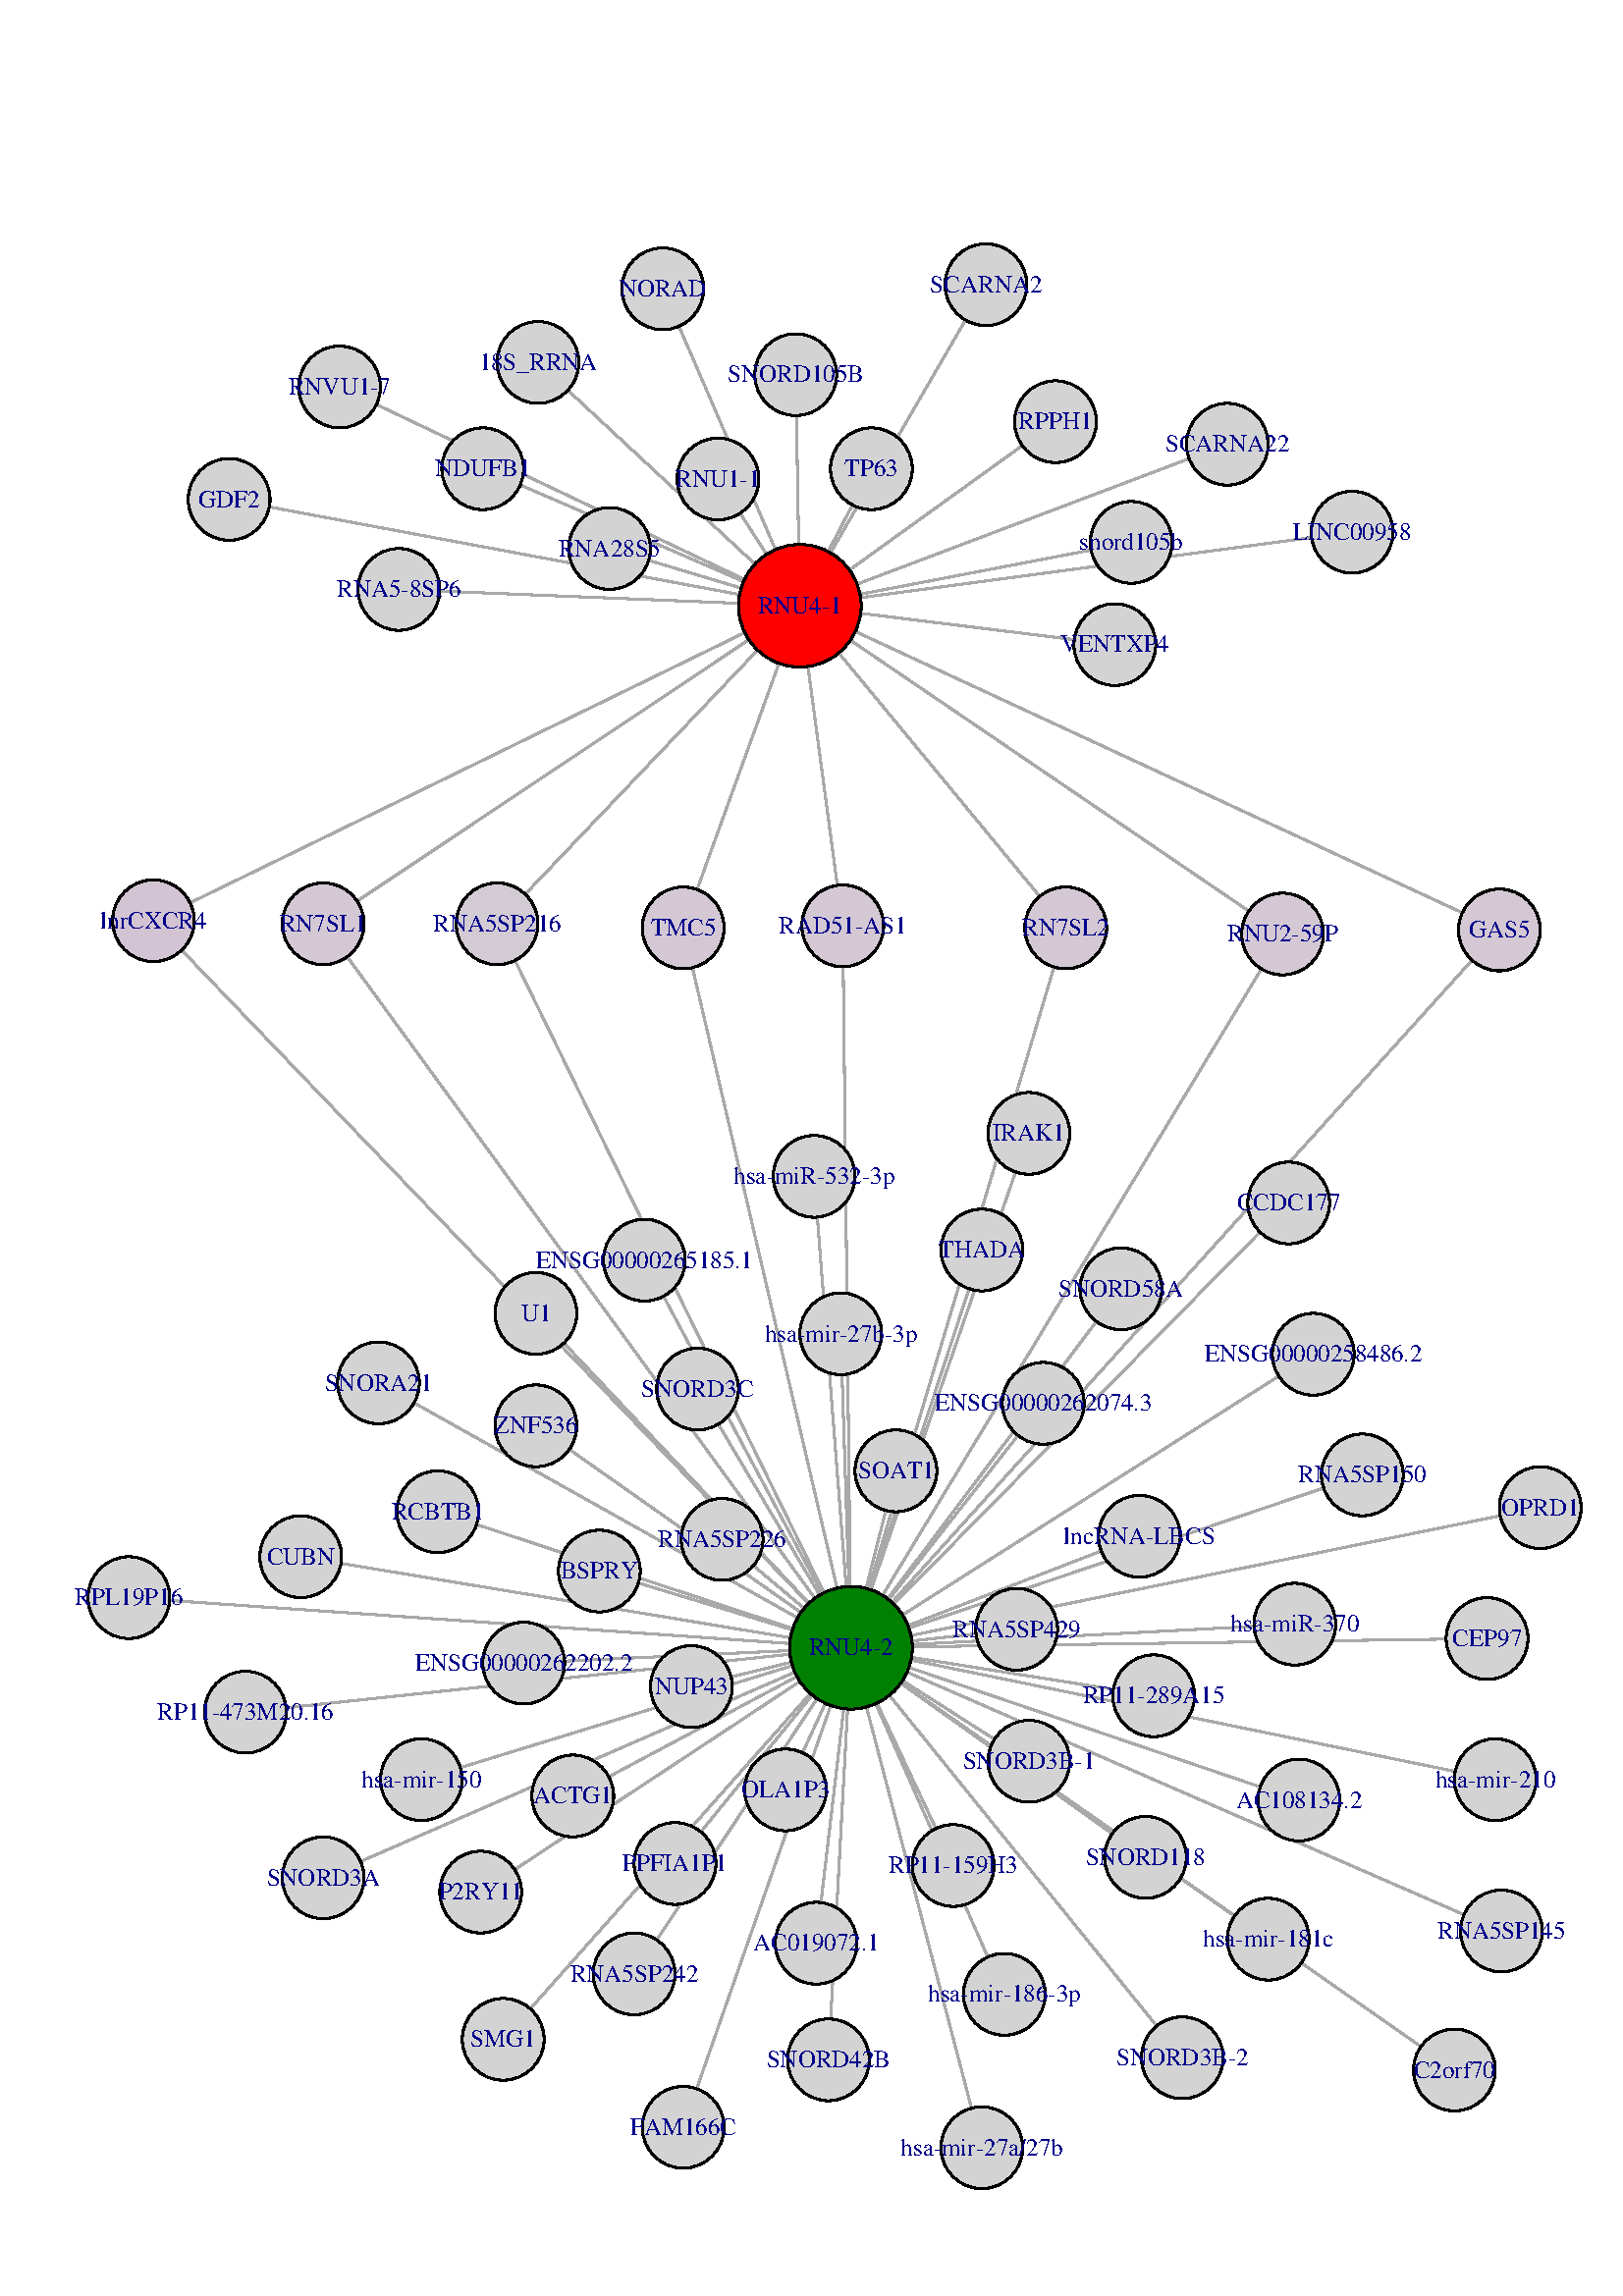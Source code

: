 %!PS-Adobe-3.0 EPSF-3.0
%%BoundingBox: -387 26 1000 766
%%Pages: 1
%%DocumentData: Clean7Bit
%%Orientation: Portrait
%%DocumentNeededResources: font NimbusRoman
%%EndComments

%%BeginProlog
% This is a standard prolog for Postscript generated by Tk's canvas
% widget.
/CurrentEncoding [
/space/space/space/space/space/space/space/space
/space/space/space/space/space/space/space/space
/space/space/space/space/space/space/space/space
/space/space/space/space/space/space/space/space
/space/exclam/quotedbl/numbersign/dollar/percent/ampersand/quotesingle
/parenleft/parenright/asterisk/plus/comma/hyphen/period/slash
/zero/one/two/three/four/five/six/seven
/eight/nine/colon/semicolon/less/equal/greater/question
/at/A/B/C/D/E/F/G
/H/I/J/K/L/M/N/O
/P/Q/R/S/T/U/V/W
/X/Y/Z/bracketleft/backslash/bracketright/asciicircum/underscore
/grave/a/b/c/d/e/f/g
/h/i/j/k/l/m/n/o
/p/q/r/s/t/u/v/w
/x/y/z/braceleft/bar/braceright/asciitilde/space
/space/space/space/space/space/space/space/space
/space/space/space/space/space/space/space/space
/space/space/space/space/space/space/space/space
/space/space/space/space/space/space/space/space
/space/exclamdown/cent/sterling/currency/yen/brokenbar/section
/dieresis/copyright/ordfeminine/guillemotleft/logicalnot/hyphen/registered/macron
/degree/plusminus/twosuperior/threesuperior/acute/mu/paragraph/periodcentered
/cedilla/onesuperior/ordmasculine/guillemotright/onequarter/onehalf/threequarters/questiondown
/Agrave/Aacute/Acircumflex/Atilde/Adieresis/Aring/AE/Ccedilla
/Egrave/Eacute/Ecircumflex/Edieresis/Igrave/Iacute/Icircumflex/Idieresis
/Eth/Ntilde/Ograve/Oacute/Ocircumflex/Otilde/Odieresis/multiply
/Oslash/Ugrave/Uacute/Ucircumflex/Udieresis/Yacute/Thorn/germandbls
/agrave/aacute/acircumflex/atilde/adieresis/aring/ae/ccedilla
/egrave/eacute/ecircumflex/edieresis/igrave/iacute/icircumflex/idieresis
/eth/ntilde/ograve/oacute/ocircumflex/otilde/odieresis/divide
/oslash/ugrave/uacute/ucircumflex/udieresis/yacute/thorn/ydieresis
] def
50 dict begin
/baseline 0 def
/stipimage 0 def
/height 0 def
/justify 0 def
/lineLength 0 def
/spacing 0 def
/stipple 0 def
/strings 0 def
/xoffset 0 def
/yoffset 0 def
/tmpstip null def
/baselineSampler ( TXygqPZ) def
baselineSampler 0 196 put
/cstringshow {{ dup type /stringtype eq { show } { glyphshow } ifelse } forall } bind def
/cstringwidth {0 exch 0 exch { dup type /stringtype eq { stringwidth } { currentfont /Encoding get exch 1 exch put (\001) stringwidth } ifelse exch 3 1 roll add 3 1 roll add exch } forall } bind def
/ISOEncode {dup length dict begin {1 index /FID ne {def} {pop pop} ifelse} forall /Encoding CurrentEncoding def currentdict end /Temporary exch definefont } bind def
/StrokeClip {{strokepath} stopped { (This Postscript printer gets limitcheck overflows when) = (stippling dashed lines;  lines will be printed solid instead.) = [] 0 setdash strokepath} if clip } bind def
/EvenPixels {dup 0 matrix currentmatrix dtransform dup mul exch dup mul add sqrt dup round dup 1 lt {pop 1} if exch div mul } bind def
/StippleFill {/tmpstip 1 index def 1 EvenPixels dup scale pathbbox 4 2 roll 5 index div dup 0 lt {1 sub} if cvi 5 index mul 4 1 roll 6 index div dup 0 lt {1 sub} if cvi 6 index mul 3 2 roll 6 index exch { 2 index 5 index 3 index { gsave 1 index exch translate 5 index 5 index true matrix tmpstip imagemask grestore } for pop } for pop pop pop pop pop } bind def
/AdjustColor {CL 2 lt { currentgray CL 0 eq { .5 lt {0} {1} ifelse } if setgray } if } bind def
/DrawText {/stipple exch def /justify exch def /yoffset exch def /xoffset exch def /spacing exch def /strings exch def /lineLength 0 def strings { cstringwidth pop dup lineLength gt {/lineLength exch def} {pop} ifelse newpath } forall 0 0 moveto baselineSampler false charpath pathbbox dup /baseline exch def exch pop exch sub /height exch def pop newpath translate rotate lineLength xoffset mul strings length 1 sub spacing mul height add yoffset mul translate justify lineLength mul baseline neg translate strings { dup cstringwidth pop justify neg mul 0 moveto stipple { gsave /char (X) def { dup type /stringtype eq { { char 0 3 -1 roll put currentpoint gsave char true charpath clip StippleText grestore char stringwidth translate moveto } forall } { currentfont /Encoding get exch 1 exch put currentpoint gsave (\001) true charpath clip StippleText grestore (\001) stringwidth translate moveto } ifelse } forall grestore } {cstringshow} ifelse 0 spacing neg translate } forall } bind def
/TkPhotoColor {gsave 32 dict begin /tinteger exch def /transparent 1 string def transparent 0 tinteger put /olddict exch def olddict /DataSource get dup type /filetype ne { olddict /DataSource 3 -1 roll 0 () /SubFileDecode filter put } { pop } ifelse /newdict olddict maxlength dict def olddict newdict copy pop /w newdict /Width get def /crpp newdict /Decode get length 2 idiv def /str w string def /pix w crpp mul string def /substrlen 2 w log 2 log div floor exp cvi def /substrs [ { substrlen string 0 1 substrlen 1 sub { 1 index exch tinteger put } for /substrlen substrlen 2 idiv def substrlen 0 eq {exit} if } loop ] def /h newdict /Height get def 1 w div 1 h div matrix scale olddict /ImageMatrix get exch matrix concatmatrix matrix invertmatrix concat newdict /Height 1 put newdict /DataSource pix put /mat [w 0 0 h 0 0] def newdict /ImageMatrix mat put 0 1 h 1 sub { mat 5 3 -1 roll neg put olddict /DataSource get str readstring pop pop /tail str def /x 0 def olddict /DataSource get pix readstring pop pop { tail transparent search dup /done exch not def {exch pop exch pop} if /w1 exch length def w1 0 ne { newdict /DataSource pix x crpp mul w1 crpp mul getinterval put newdict /Width w1 put mat 4 x neg put /x x w1 add def newdict image /tail tail w1 tail length w1 sub getinterval def } if done {exit} if tail substrs { anchorsearch {pop} if } forall /tail exch def tail length 0 eq {exit} if /x w tail length sub def } loop } for end grestore } bind def
/TkPhotoMono {gsave 32 dict begin /dummyInteger exch def /olddict exch def olddict /DataSource get dup type /filetype ne { olddict /DataSource 3 -1 roll 0 () /SubFileDecode filter put } { pop } ifelse /newdict olddict maxlength dict def olddict newdict copy pop /w newdict /Width get def /pix w 7 add 8 idiv string def /h newdict /Height get def 1 w div 1 h div matrix scale olddict /ImageMatrix get exch matrix concatmatrix matrix invertmatrix concat newdict /Height 1 put newdict /DataSource pix put /mat [w 0 0 h 0 0] def newdict /ImageMatrix mat put 0 1 h 1 sub { mat 5 3 -1 roll neg put 0.000 0.000 0.000 setrgbcolor olddict /DataSource get pix readstring pop pop newdict /DataSource pix put newdict imagemask 1.000 1.000 1.000 setrgbcolor olddict /DataSource get pix readstring pop pop newdict /DataSource pix put newdict imagemask } for end grestore } bind def
%%EndProlog
%%BeginSetup
/CL 2 def
%%IncludeResource: font NimbusRoman
%%EndSetup

%%Page: 1 1
save
306.0 396.0 translate
0.75 0.75 scale
-925 -492 translate
0 984 moveto 1850 984 lineto 1850 0 lineto 0 0 lineto closepath clip newpath
gsave
883.047 773.847 moveto
691.636 646.102 lineto
0 setlinecap
1 setlinejoin
1 setlinewidth
[] 0 setdash
0.663 0.663 0.663 setrgbcolor AdjustColor
stroke
grestore
gsave
932.346 808.029 moveto
1016.769 868.814 lineto
0 setlinecap
1 setlinejoin
1 setlinewidth
[] 0 setdash
0.663 0.663 0.663 setrgbcolor AdjustColor
stroke
grestore
gsave
879.274 799.149 moveto
834.151 812.734 lineto
0 setlinecap
1 setlinejoin
1 setlinewidth
[] 0 setdash
0.663 0.663 0.663 setrgbcolor AdjustColor
stroke
grestore
gsave
936.062 801.107 moveto
1098.292 862.429 lineto
0 setlinecap
1 setlinejoin
1 setlinewidth
[] 0 setdash
0.663 0.663 0.663 setrgbcolor AdjustColor
stroke
grestore
gsave
932.807 773.629 moveto
1127.462 641.247 lineto
0 setlinecap
1 setlinejoin
1 setlinewidth
[] 0 setdash
0.663 0.663 0.663 setrgbcolor AdjustColor
stroke
grestore
gsave
887.317 768.769 moveto
773.788 649.487 lineto
0 setlinecap
1 setlinejoin
1 setlinewidth
[] 0 setdash
0.663 0.663 0.663 setrgbcolor AdjustColor
stroke
grestore
gsave
880.908 803.384 moveto
701.062 888.911 lineto
0 setlinecap
1 setlinejoin
1 setlinewidth
[] 0 setdash
0.663 0.663 0.663 setrgbcolor AdjustColor
stroke
grestore
gsave
927.097 767.363 moveto
1025.269 648.424 lineto
0 setlinecap
1 setlinejoin
1 setlinewidth
[] 0 setdash
0.663 0.663 0.663 setrgbcolor AdjustColor
stroke
grestore
gsave
891.736 815.709 moveto
878.843 835.694 lineto
0 setlinecap
1 setlinejoin
1 setlinewidth
[] 0 setdash
0.663 0.663 0.663 setrgbcolor AdjustColor
stroke
grestore
gsave
880.463 802.403 moveto
771.358 849.564 lineto
0 setlinecap
1 setlinejoin
1 setlinewidth
[] 0 setdash
0.663 0.663 0.663 setrgbcolor AdjustColor
stroke
grestore
gsave
923.044 816.455 moveto
988.971 930.197 lineto
0 setlinecap
1 setlinejoin
1 setlinewidth
[] 0 setdash
0.663 0.663 0.663 setrgbcolor AdjustColor
stroke
grestore
gsave
937.465 796.138 moveto
1050.356 817.741 lineto
0 setlinecap
1 setlinejoin
1 setlinewidth
[] 0 setdash
0.663 0.663 0.663 setrgbcolor AdjustColor
stroke
grestore
gsave
878.508 795.997 moveto
648.661 838.836 lineto
0 setlinecap
1 setlinejoin
1 setlinewidth
[] 0 setdash
0.663 0.663 0.663 setrgbcolor AdjustColor
stroke
grestore
gsave
897.791 762.291 moveto
857.806 651.806 lineto
0 setlinecap
1 setlinejoin
1 setlinewidth
[] 0 setdash
0.663 0.663 0.663 setrgbcolor AdjustColor
stroke
grestore
gsave
937.774 786.827 moveto
1042.151 773.949 lineto
0 setlinecap
1 setlinejoin
1 setlinewidth
[] 0 setdash
0.663 0.663 0.663 setrgbcolor AdjustColor
stroke
grestore
gsave
921.891 817.09 moveto
933.74 839.773 lineto
0 setlinecap
1 setlinejoin
1 setlinewidth
[] 0 setdash
0.663 0.663 0.663 setrgbcolor AdjustColor
stroke
grestore
gsave
886.028 810.927 moveto
794.648 895.882 lineto
0 setlinecap
1 setlinejoin
1 setlinewidth
[] 0 setdash
0.663 0.663 0.663 setrgbcolor AdjustColor
stroke
grestore
gsave
935.219 777.885 moveto
1231.854 640.41 lineto
0 setlinecap
1 setlinejoin
1 setlinewidth
[] 0 setdash
0.663 0.663 0.663 setrgbcolor AdjustColor
stroke
grestore
gsave
937.737 794.465 moveto
1158.175 823.857 lineto
0 setlinecap
1 setlinejoin
1 setlinewidth
[] 0 setdash
0.663 0.663 0.663 setrgbcolor AdjustColor
stroke
grestore
gsave
896.097 818.037 moveto
848.936 927.142 lineto
0 setlinecap
1 setlinejoin
1 setlinewidth
[] 0 setdash
0.663 0.663 0.663 setrgbcolor AdjustColor
stroke
grestore
gsave
911.99 760.766 moveto
926.34 653.822 lineto
0 setlinecap
1 setlinejoin
1 setlinewidth
[] 0 setdash
0.663 0.663 0.663 setrgbcolor AdjustColor
stroke
grestore
gsave
878.025 791.723 moveto
731.983 797.684 lineto
0 setlinecap
1 setlinejoin
1 setlinewidth
[] 0 setdash
0.663 0.663 0.663 setrgbcolor AdjustColor
stroke
grestore
gsave
907.469 820.495 moveto
906.354 883.503 lineto
0 setlinecap
1 setlinejoin
1 setlinewidth
[] 0 setdash
0.663 0.663 0.663 setrgbcolor AdjustColor
stroke
grestore
gsave
881.032 777.357 moveto
609.979 645.262 lineto
0 setlinecap
1 setlinejoin
1 setlinewidth
[] 0 setdash
0.663 0.663 0.663 setrgbcolor AdjustColor
stroke
grestore
gsave
915.33 305.244 moveto
686.78 618.837 lineto
0 setlinecap
1 setlinejoin
1 setlinewidth
[] 0 setdash
0.663 0.663 0.663 setrgbcolor AdjustColor
stroke
grestore
gsave
948.521 306.673 moveto
1133.652 612.885 lineto
0 setlinecap
1 setlinejoin
1 setlinewidth
[] 0 setdash
0.663 0.663 0.663 setrgbcolor AdjustColor
stroke
grestore
gsave
916.395 256.014 moveto
838.07 138.157 lineto
0 setlinecap
1 setlinejoin
1 setlinewidth
[] 0 setdash
0.663 0.663 0.663 setrgbcolor AdjustColor
stroke
grestore
gsave
958.326 297.081 moveto
1142.116 413.779 lineto
0 setlinecap
1 setlinejoin
1 setlinewidth
[] 0 setdash
0.663 0.663 0.663 setrgbcolor AdjustColor
stroke
grestore
gsave
960.505 269.021 moveto
1232.664 150.486 lineto
0 setlinecap
1 setlinejoin
1 setlinewidth
[] 0 setdash
0.663 0.663 0.663 setrgbcolor AdjustColor
stroke
grestore
gsave
941.575 309.748 moveto
1032.283 613.835 lineto
0 setlinecap
1 setlinejoin
1 setlinewidth
[] 0 setdash
0.663 0.663 0.663 setrgbcolor AdjustColor
stroke
grestore
gsave
906.832 295.67 moveto
719.446 400.72 lineto
0 setlinecap
1 setlinejoin
1 setlinewidth
[] 0 setdash
0.663 0.663 0.663 setrgbcolor AdjustColor
stroke
grestore
gsave
919.828 307.954 moveto
768.781 617.031 lineto
0 setlinecap
1 setlinejoin
1 setlinewidth
[] 0 setdash
0.663 0.663 0.663 setrgbcolor AdjustColor
stroke
grestore
gsave
905.501 269.009 moveto
693.333 176.494 lineto
0 setlinecap
1 setlinejoin
1 setlinewidth
[] 0 setdash
0.663 0.663 0.663 setrgbcolor AdjustColor
stroke
grestore
gsave
903.033 279.595 moveto
792.978 274.436 lineto
0 setlinecap
1 setlinejoin
1 setlinewidth
[] 0 setdash
0.663 0.663 0.663 setrgbcolor AdjustColor
stroke
grestore
gsave
931.365 251.045 moveto
923.09 99.47 lineto
0 setlinecap
1 setlinejoin
1 setlinewidth
[] 0 setdash
0.663 0.663 0.663 setrgbcolor AdjustColor
stroke
grestore
gsave
951.854 257.665 moveto
1082.431 96.057 lineto
0 setlinecap
1 setlinejoin
1 setlinewidth
[] 0 setdash
0.663 0.663 0.663 setrgbcolor AdjustColor
stroke
grestore
gsave
961.42 290.606 moveto
1164.053 359.096 lineto
0 setlinecap
1 setlinejoin
1 setlinewidth
[] 0 setdash
0.663 0.663 0.663 setrgbcolor AdjustColor
stroke
grestore
gsave
917.7 306.805 moveto
868.2 390.296 lineto
0 setlinecap
1 setlinejoin
1 setlinewidth
[] 0 setdash
0.663 0.663 0.663 setrgbcolor AdjustColor
stroke
grestore
gsave
910.043 300.313 moveto
885.305 321.125 lineto
0 setlinecap
1 setlinejoin
1 setlinewidth
[] 0 setdash
0.663 0.663 0.663 setrgbcolor AdjustColor
stroke
grestore
gsave
951.033 304.975 moveto
1052.978 440.516 lineto
0 setlinecap
1 setlinejoin
1 setlinewidth
[] 0 setdash
0.663 0.663 0.663 setrgbcolor AdjustColor
stroke
grestore
gsave
951.548 304.579 moveto
1014.635 384.78 lineto
0 setlinecap
1 setlinejoin
1 setlinewidth
[] 0 setdash
0.663 0.663 0.663 setrgbcolor AdjustColor
stroke
grestore
gsave
958.292 264.866 moveto
1003.139 236.256 lineto
0 setlinecap
1 setlinejoin
1 setlinewidth
[] 0 setdash
0.663 0.663 0.663 setrgbcolor AdjustColor
stroke
grestore
gsave
918.89 307.474 moveto
841.407 452.85 lineto
0 setlinecap
1 setlinejoin
1 setlinewidth
[] 0 setdash
0.663 0.663 0.663 setrgbcolor AdjustColor
stroke
grestore
gsave
962.817 284.313 moveto
994.122 287.791 lineto
0 setlinecap
1 setlinejoin
1 setlinewidth
[] 0 setdash
0.663 0.663 0.663 setrgbcolor AdjustColor
stroke
grestore
gsave
904.504 290.381 moveto
749.997 341.246 lineto
0 setlinecap
1 setlinejoin
1 setlinewidth
[] 0 setdash
0.663 0.663 0.663 setrgbcolor AdjustColor
stroke
grestore
gsave
957.441 263.603 moveto
1060.706 190.098 lineto
0 setlinecap
1 setlinejoin
1 setlinewidth
[] 0 setdash
0.663 0.663 0.663 setrgbcolor AdjustColor
stroke
grestore
gsave
962.629 276.295 moveto
1061.247 260.636 lineto
0 setlinecap
1 setlinejoin
1 setlinewidth
[] 0 setdash
0.663 0.663 0.663 setrgbcolor AdjustColor
stroke
grestore
gsave
942.377 309.497 moveto
990.749 456.502 lineto
0 setlinecap
1 setlinejoin
1 setlinewidth
[] 0 setdash
0.663 0.663 0.663 setrgbcolor AdjustColor
stroke
grestore
gsave
908.476 298.279 moveto
795.35 377.981 lineto
0 setlinecap
1 setlinejoin
1 setlinewidth
[] 0 setdash
0.663 0.663 0.663 setrgbcolor AdjustColor
stroke
grestore
gsave
920.453 253.75 moveto
909.365 229.667 lineto
0 setlinecap
1 setlinejoin
1 setlinewidth
[] 0 setdash
0.663 0.663 0.663 setrgbcolor AdjustColor
stroke
grestore
gsave
903.852 273.9 moveto
874.432 266.733 lineto
0 setlinecap
1 setlinejoin
1 setlinewidth
[] 0 setdash
0.663 0.663 0.663 setrgbcolor AdjustColor
stroke
grestore
gsave
907.964 264.471 moveto
768.69 172.519 lineto
0 setlinecap
1 setlinejoin
1 setlinewidth
[] 0 setdash
0.663 0.663 0.663 setrgbcolor AdjustColor
stroke
grestore
gsave
962.997 281.434 moveto
1224.002 285.211 lineto
0 setlinecap
1 setlinejoin
1 setlinewidth
[] 0 setdash
0.663 0.663 0.663 setrgbcolor AdjustColor
stroke
grestore
gsave
912.431 302.838 moveto
792.713 429.941 lineto
0 setlinecap
1 setlinejoin
1 setlinewidth
[] 0 setdash
0.663 0.663 0.663 setrgbcolor AdjustColor
stroke
grestore
gsave
945.749 253.844 moveto
974.5 192.604 lineto
0 setlinecap
1 setlinejoin
1 setlinewidth
[] 0 setdash
0.663 0.663 0.663 setrgbcolor AdjustColor
stroke
grestore
gsave
942.808 309.352 moveto
1013.462 513.599 lineto
0 setlinecap
1 setlinejoin
1 setlinewidth
[] 0 setdash
0.663 0.663 0.663 setrgbcolor AdjustColor
stroke
grestore
gsave
906.527 266.887 moveto
814.649 217.908 lineto
0 setlinecap
1 setlinejoin
1 setlinewidth
[] 0 setdash
0.663 0.663 0.663 setrgbcolor AdjustColor
stroke
grestore
gsave
903.402 285.896 moveto
683.732 322.236 lineto
0 setlinecap
1 setlinejoin
1 setlinewidth
[] 0 setdash
0.663 0.663 0.663 setrgbcolor AdjustColor
stroke
grestore
gsave
962.399 286.976 moveto
1250.401 345.516 lineto
0 setlinecap
1 setlinejoin
1 setlinewidth
[] 0 setdash
0.663 0.663 0.663 setrgbcolor AdjustColor
stroke
grestore
gsave
940.395 310.074 moveto
950.07 348.117 lineto
0 setlinecap
1 setlinejoin
1 setlinewidth
[] 0 setdash
0.663 0.663 0.663 setrgbcolor AdjustColor
stroke
grestore
gsave
904.304 289.749 moveto
829.131 312.667 lineto
0 setlinecap
1 setlinejoin
1 setlinewidth
[] 0 setdash
0.663 0.663 0.663 setrgbcolor AdjustColor
stroke
grestore
gsave
926.194 310.218 moveto
855.538 613.522 lineto
0 setlinecap
1 setlinejoin
1 setlinewidth
[] 0 setdash
0.663 0.663 0.663 setrgbcolor AdjustColor
stroke
grestore
gsave
913.084 258.565 moveto
776.278 104.457 lineto
0 setlinecap
1 setlinejoin
1 setlinewidth
[] 0 setdash
0.663 0.663 0.663 setrgbcolor AdjustColor
stroke
grestore
gsave
957.577 263.796 moveto
1211.615 85.969 lineto
0 setlinecap
1 setlinejoin
1 setlinewidth
[] 0 setdash
0.663 0.663 0.663 setrgbcolor AdjustColor
stroke
grestore
gsave
903.168 277.825 moveto
656.888 251.616 lineto
0 setlinecap
1 setlinejoin
1 setlinewidth
[] 0 setdash
0.663 0.663 0.663 setrgbcolor AdjustColor
stroke
grestore
gsave
954.04 302.385 moveto
1132.973 484.244 lineto
0 setlinecap
1 setlinejoin
1 setlinewidth
[] 0 setdash
0.663 0.663 0.663 setrgbcolor AdjustColor
stroke
grestore
gsave
953.107 303.264 moveto
1236.595 617.157 lineto
0 setlinecap
1 setlinejoin
1 setlinewidth
[] 0 setdash
0.663 0.663 0.663 setrgbcolor AdjustColor
stroke
grestore
gsave
914.045 257.747 moveto
859.637 191.002 lineto
0 setlinecap
1 setlinejoin
1 setlinewidth
[] 0 setdash
0.663 0.663 0.663 setrgbcolor AdjustColor
stroke
grestore
gsave
932.66 310.998 moveto
929.227 614.001 lineto
0 setlinecap
1 setlinejoin
1 setlinewidth
[] 0 setdash
0.663 0.663 0.663 setrgbcolor AdjustColor
stroke
grestore
gsave
929.495 251.205 moveto
918.337 156.363 lineto
0 setlinecap
1 setlinejoin
1 setlinewidth
[] 0 setdash
0.663 0.663 0.663 setrgbcolor AdjustColor
stroke
grestore
gsave
961.402 271.338 moveto
1133.066 212.941 lineto
0 setlinecap
1 setlinejoin
1 setlinewidth
[] 0 setdash
0.663 0.663 0.663 setrgbcolor AdjustColor
stroke
grestore
gsave
923.098 252.681 moveto
857.602 65.379 lineto
0 setlinecap
1 setlinejoin
1 setlinewidth
[] 0 setdash
0.663 0.663 0.663 setrgbcolor AdjustColor
stroke
grestore
gsave
903.072 283.077 moveto
599.952 304.115 lineto
0 setlinecap
1 setlinejoin
1 setlinewidth
[] 0 setdash
0.663 0.663 0.663 setrgbcolor AdjustColor
stroke
grestore
gsave
960.982 291.816 moveto
1055.345 328.289 lineto
0 setlinecap
1 setlinejoin
1 setlinewidth
[] 0 setdash
0.663 0.663 0.663 setrgbcolor AdjustColor
stroke
grestore
gsave
912.233 302.65 moveto
605.845 622.067 lineto
0 setlinecap
1 setlinejoin
1 setlinewidth
[] 0 setdash
0.663 0.663 0.663 setrgbcolor AdjustColor
stroke
grestore
gsave
962.958 282.588 moveto
1130.028 291.442 lineto
0 setlinecap
1 setlinejoin
1 setlinewidth
[] 0 setdash
0.663 0.663 0.663 setrgbcolor AdjustColor
stroke
grestore
gsave
930.664 310.909 moveto
916.557 491.561 lineto
0 setlinecap
1 setlinejoin
1 setlinewidth
[] 0 setdash
0.663 0.663 0.663 setrgbcolor AdjustColor
stroke
grestore
gsave
904.322 272.192 moveto
742.119 222.372 lineto
0 setlinecap
1 setlinejoin
1 setlinewidth
[] 0 setdash
0.663 0.663 0.663 setrgbcolor AdjustColor
stroke
grestore
gsave
957.594 263.82 moveto
1120.604 149.953 lineto
0 setlinecap
1 setlinejoin
1 setlinewidth
[] 0 setdash
0.663 0.663 0.663 setrgbcolor AdjustColor
stroke
grestore
gsave
945.139 253.566 moveto
999.907 129.79 lineto
0 setlinecap
1 setlinejoin
1 setlinewidth
[] 0 setdash
0.663 0.663 0.663 setrgbcolor AdjustColor
stroke
grestore
gsave
962.39 274.982 moveto
1228.407 220.512 lineto
0 setlinecap
1 setlinejoin
1 setlinewidth
[] 0 setdash
0.663 0.663 0.663 setrgbcolor AdjustColor
stroke
grestore
gsave
940.597 251.978 moveto
991.935 55.848 lineto
0 setlinecap
1 setlinejoin
1 setlinewidth
[] 0 setdash
0.663 0.663 0.663 setrgbcolor AdjustColor
stroke
grestore
gsave
932.023 310.984 moveto
928.651 414.511 lineto
0 setlinecap
1 setlinejoin
1 setlinewidth
[] 0 setdash
0.663 0.663 0.663 setrgbcolor AdjustColor
stroke
grestore
gsave
matrix currentmatrix
908 790.5 translate 30 30 scale 1 0 moveto 0 0 1 0 360 arc
setmatrix
1.000 0.000 0.000 setrgbcolor AdjustColor
fill
matrix currentmatrix
908 790.5 translate 30 30 scale 1 0 moveto 0 0 1 0 360 arc
setmatrix
0 setlinejoin 2 setlinecap
1 setlinewidth
[] 0 setdash
0.000 0.000 0.000 setrgbcolor AdjustColor
stroke
grestore
gsave
/NimbusRoman findfont 12 scalefont ISOEncode setfont
0.000 0.000 0.545 setrgbcolor AdjustColor
0 908 790.5 [
[(RNU4-1)]
] 17 -0.5 0.5 0 false DrawText
grestore
gsave
matrix currentmatrix
933 281 translate 30 30 scale 1 0 moveto 0 0 1 0 360 arc
setmatrix
0.000 0.502 0.000 setrgbcolor AdjustColor
fill
matrix currentmatrix
933 281 translate 30 30 scale 1 0 moveto 0 0 1 0 360 arc
setmatrix
0 setlinejoin 2 setlinecap
1 setlinewidth
[] 0 setdash
0.000 0.000 0.000 setrgbcolor AdjustColor
stroke
grestore
gsave
/NimbusRoman findfont 12 scalefont ISOEncode setfont
0.000 0.000 0.545 setrgbcolor AdjustColor
0 933 281 [
[(RNU4-2)]
] 17 -0.5 0.5 0 false DrawText
grestore
gsave
matrix currentmatrix
675 635 translate 20 20 scale 1 0 moveto 0 0 1 0 360 arc
setmatrix
0.827 0.784 0.827 setrgbcolor AdjustColor
fill
matrix currentmatrix
675 635 translate 20 20 scale 1 0 moveto 0 0 1 0 360 arc
setmatrix
0 setlinejoin 2 setlinecap
1 setlinewidth
[] 0 setdash
0.000 0.000 0.000 setrgbcolor AdjustColor
stroke
grestore
gsave
/NimbusRoman findfont 12 scalefont ISOEncode setfont
0.000 0.000 0.545 setrgbcolor AdjustColor
0 675 635 [
[(RN7SL1)]
] 17 -0.5 0.5 0 false DrawText
grestore
gsave
matrix currentmatrix
1033 880.5 translate 20 20 scale 1 0 moveto 0 0 1 0 360 arc
setmatrix
0.827 0.827 0.827 setrgbcolor AdjustColor
fill
matrix currentmatrix
1033 880.5 translate 20 20 scale 1 0 moveto 0 0 1 0 360 arc
setmatrix
0 setlinejoin 2 setlinecap
1 setlinewidth
[] 0 setdash
0.000 0.000 0.000 setrgbcolor AdjustColor
stroke
grestore
gsave
/NimbusRoman findfont 12 scalefont ISOEncode setfont
0.000 0.000 0.545 setrgbcolor AdjustColor
0 1033 880.5 [
[(RPPH1)]
] 17 -0.5 0.5 0 false DrawText
grestore
gsave
matrix currentmatrix
815 818.5 translate 20 20 scale 1 0 moveto 0 0 1 0 360 arc
setmatrix
0.827 0.827 0.827 setrgbcolor AdjustColor
fill
matrix currentmatrix
815 818.5 translate 20 20 scale 1 0 moveto 0 0 1 0 360 arc
setmatrix
0 setlinejoin 2 setlinecap
1 setlinewidth
[] 0 setdash
0.000 0.000 0.000 setrgbcolor AdjustColor
stroke
grestore
gsave
/NimbusRoman findfont 12 scalefont ISOEncode setfont
0.000 0.000 0.545 setrgbcolor AdjustColor
0 815 818.5 [
[(RNA28S5)]
] 17 -0.5 0.5 0 false DrawText
grestore
gsave
matrix currentmatrix
1117 869.5 translate 20 20 scale 1 0 moveto 0 0 1 0 360 arc
setmatrix
0.827 0.827 0.827 setrgbcolor AdjustColor
fill
matrix currentmatrix
1117 869.5 translate 20 20 scale 1 0 moveto 0 0 1 0 360 arc
setmatrix
0 setlinejoin 2 setlinecap
1 setlinewidth
[] 0 setdash
0.000 0.000 0.000 setrgbcolor AdjustColor
stroke
grestore
gsave
/NimbusRoman findfont 12 scalefont ISOEncode setfont
0.000 0.000 0.545 setrgbcolor AdjustColor
0 1117 869.5 [
[(SCARNA22)]
] 17 -0.5 0.5 0 false DrawText
grestore
gsave
matrix currentmatrix
1144 630 translate 20 20 scale 1 0 moveto 0 0 1 0 360 arc
setmatrix
0.827 0.784 0.827 setrgbcolor AdjustColor
fill
matrix currentmatrix
1144 630 translate 20 20 scale 1 0 moveto 0 0 1 0 360 arc
setmatrix
0 setlinejoin 2 setlinecap
1 setlinewidth
[] 0 setdash
0.000 0.000 0.000 setrgbcolor AdjustColor
stroke
grestore
gsave
/NimbusRoman findfont 12 scalefont ISOEncode setfont
0.000 0.000 0.545 setrgbcolor AdjustColor
0 1144 630 [
[(RNU2-59P)]
] 17 -0.5 0.5 0 false DrawText
grestore
gsave
matrix currentmatrix
760 635 translate 20 20 scale 1 0 moveto 0 0 1 0 360 arc
setmatrix
0.827 0.796 0.827 setrgbcolor AdjustColor
fill
matrix currentmatrix
760 635 translate 20 20 scale 1 0 moveto 0 0 1 0 360 arc
setmatrix
0 setlinejoin 2 setlinecap
1 setlinewidth
[] 0 setdash
0.000 0.000 0.000 setrgbcolor AdjustColor
stroke
grestore
gsave
/NimbusRoman findfont 12 scalefont ISOEncode setfont
0.000 0.000 0.545 setrgbcolor AdjustColor
0 760 635 [
[(RNA5SP216)]
] 17 -0.5 0.5 0 false DrawText
grestore
gsave
matrix currentmatrix
683 897.5 translate 20 20 scale 1 0 moveto 0 0 1 0 360 arc
setmatrix
0.827 0.827 0.827 setrgbcolor AdjustColor
fill
matrix currentmatrix
683 897.5 translate 20 20 scale 1 0 moveto 0 0 1 0 360 arc
setmatrix
0 setlinejoin 2 setlinecap
1 setlinewidth
[] 0 setdash
0.000 0.000 0.000 setrgbcolor AdjustColor
stroke
grestore
gsave
/NimbusRoman findfont 12 scalefont ISOEncode setfont
0.000 0.000 0.545 setrgbcolor AdjustColor
0 683 897.5 [
[(RNVU1-7)]
] 17 -0.5 0.5 0 false DrawText
grestore
gsave
matrix currentmatrix
1038 633 translate 20 20 scale 1 0 moveto 0 0 1 0 360 arc
setmatrix
0.827 0.784 0.827 setrgbcolor AdjustColor
fill
matrix currentmatrix
1038 633 translate 20 20 scale 1 0 moveto 0 0 1 0 360 arc
setmatrix
0 setlinejoin 2 setlinecap
1 setlinewidth
[] 0 setdash
0.000 0.000 0.000 setrgbcolor AdjustColor
stroke
grestore
gsave
/NimbusRoman findfont 12 scalefont ISOEncode setfont
0.000 0.000 0.545 setrgbcolor AdjustColor
0 1038 633 [
[(RN7SL2)]
] 17 -0.5 0.5 0 false DrawText
grestore
gsave
matrix currentmatrix
868 852.5 translate 20 20 scale 1 0 moveto 0 0 1 0 360 arc
setmatrix
0.827 0.827 0.827 setrgbcolor AdjustColor
fill
matrix currentmatrix
868 852.5 translate 20 20 scale 1 0 moveto 0 0 1 0 360 arc
setmatrix
0 setlinejoin 2 setlinecap
1 setlinewidth
[] 0 setdash
0.000 0.000 0.000 setrgbcolor AdjustColor
stroke
grestore
gsave
/NimbusRoman findfont 12 scalefont ISOEncode setfont
0.000 0.000 0.545 setrgbcolor AdjustColor
0 868 852.5 [
[(RNU1-1)]
] 17 -0.5 0.5 0 false DrawText
grestore
gsave
matrix currentmatrix
753 857.5 translate 20 20 scale 1 0 moveto 0 0 1 0 360 arc
setmatrix
0.827 0.827 0.827 setrgbcolor AdjustColor
fill
matrix currentmatrix
753 857.5 translate 20 20 scale 1 0 moveto 0 0 1 0 360 arc
setmatrix
0 setlinejoin 2 setlinecap
1 setlinewidth
[] 0 setdash
0.000 0.000 0.000 setrgbcolor AdjustColor
stroke
grestore
gsave
/NimbusRoman findfont 12 scalefont ISOEncode setfont
0.000 0.000 0.545 setrgbcolor AdjustColor
0 753 857.5 [
[(NDUFB1)]
] 17 -0.5 0.5 0 false DrawText
grestore
gsave
matrix currentmatrix
999 947.5 translate 20 20 scale 1 0 moveto 0 0 1 0 360 arc
setmatrix
0.827 0.827 0.827 setrgbcolor AdjustColor
fill
matrix currentmatrix
999 947.5 translate 20 20 scale 1 0 moveto 0 0 1 0 360 arc
setmatrix
0 setlinejoin 2 setlinecap
1 setlinewidth
[] 0 setdash
0.000 0.000 0.000 setrgbcolor AdjustColor
stroke
grestore
gsave
/NimbusRoman findfont 12 scalefont ISOEncode setfont
0.000 0.000 0.545 setrgbcolor AdjustColor
0 999 947.5 [
[(SCARNA2)]
] 17 -0.5 0.5 0 false DrawText
grestore
gsave
matrix currentmatrix
1070 821.5 translate 20 20 scale 1 0 moveto 0 0 1 0 360 arc
setmatrix
0.827 0.827 0.827 setrgbcolor AdjustColor
fill
matrix currentmatrix
1070 821.5 translate 20 20 scale 1 0 moveto 0 0 1 0 360 arc
setmatrix
0 setlinejoin 2 setlinecap
1 setlinewidth
[] 0 setdash
0.000 0.000 0.000 setrgbcolor AdjustColor
stroke
grestore
gsave
/NimbusRoman findfont 12 scalefont ISOEncode setfont
0.000 0.000 0.545 setrgbcolor AdjustColor
0 1070 821.5 [
[(snord105b)]
] 17 -0.5 0.5 0 false DrawText
grestore
gsave
matrix currentmatrix
629 842.5 translate 20 20 scale 1 0 moveto 0 0 1 0 360 arc
setmatrix
0.827 0.827 0.827 setrgbcolor AdjustColor
fill
matrix currentmatrix
629 842.5 translate 20 20 scale 1 0 moveto 0 0 1 0 360 arc
setmatrix
0 setlinejoin 2 setlinecap
1 setlinewidth
[] 0 setdash
0.000 0.000 0.000 setrgbcolor AdjustColor
stroke
grestore
gsave
/NimbusRoman findfont 12 scalefont ISOEncode setfont
0.000 0.000 0.545 setrgbcolor AdjustColor
0 629 842.5 [
[(GDF2)]
] 17 -0.5 0.5 0 false DrawText
grestore
gsave
matrix currentmatrix
851 633 translate 20 20 scale 1 0 moveto 0 0 1 0 360 arc
setmatrix
0.827 0.784 0.827 setrgbcolor AdjustColor
fill
matrix currentmatrix
851 633 translate 20 20 scale 1 0 moveto 0 0 1 0 360 arc
setmatrix
0 setlinejoin 2 setlinecap
1 setlinewidth
[] 0 setdash
0.000 0.000 0.000 setrgbcolor AdjustColor
stroke
grestore
gsave
/NimbusRoman findfont 12 scalefont ISOEncode setfont
0.000 0.000 0.545 setrgbcolor AdjustColor
0 851 633 [
[(TMC5)]
] 17 -0.5 0.5 0 false DrawText
grestore
gsave
matrix currentmatrix
1062 771.5 translate 20 20 scale 1 0 moveto 0 0 1 0 360 arc
setmatrix
0.827 0.827 0.827 setrgbcolor AdjustColor
fill
matrix currentmatrix
1062 771.5 translate 20 20 scale 1 0 moveto 0 0 1 0 360 arc
setmatrix
0 setlinejoin 2 setlinecap
1 setlinewidth
[] 0 setdash
0.000 0.000 0.000 setrgbcolor AdjustColor
stroke
grestore
gsave
/NimbusRoman findfont 12 scalefont ISOEncode setfont
0.000 0.000 0.545 setrgbcolor AdjustColor
0 1062 771.5 [
[(VENTXP4)]
] 17 -0.5 0.5 0 false DrawText
grestore
gsave
matrix currentmatrix
943 857.5 translate 20 20 scale 1 0 moveto 0 0 1 0 360 arc
setmatrix
0.827 0.827 0.827 setrgbcolor AdjustColor
fill
matrix currentmatrix
943 857.5 translate 20 20 scale 1 0 moveto 0 0 1 0 360 arc
setmatrix
0 setlinejoin 2 setlinecap
1 setlinewidth
[] 0 setdash
0.000 0.000 0.000 setrgbcolor AdjustColor
stroke
grestore
gsave
/NimbusRoman findfont 12 scalefont ISOEncode setfont
0.000 0.000 0.545 setrgbcolor AdjustColor
0 943 857.5 [
[(TP63)]
] 17 -0.5 0.5 0 false DrawText
grestore
gsave
matrix currentmatrix
780 909.5 translate 20 20 scale 1 0 moveto 0 0 1 0 360 arc
setmatrix
0.827 0.827 0.827 setrgbcolor AdjustColor
fill
matrix currentmatrix
780 909.5 translate 20 20 scale 1 0 moveto 0 0 1 0 360 arc
setmatrix
0 setlinejoin 2 setlinecap
1 setlinewidth
[] 0 setdash
0.000 0.000 0.000 setrgbcolor AdjustColor
stroke
grestore
gsave
/NimbusRoman findfont 12 scalefont ISOEncode setfont
0.000 0.000 0.545 setrgbcolor AdjustColor
0 780 909.5 [
[(18S_RRNA)]
] 17 -0.5 0.5 0 false DrawText
grestore
gsave
matrix currentmatrix
1250 632 translate 20 20 scale 1 0 moveto 0 0 1 0 360 arc
setmatrix
0.827 0.784 0.827 setrgbcolor AdjustColor
fill
matrix currentmatrix
1250 632 translate 20 20 scale 1 0 moveto 0 0 1 0 360 arc
setmatrix
0 setlinejoin 2 setlinecap
1 setlinewidth
[] 0 setdash
0.000 0.000 0.000 setrgbcolor AdjustColor
stroke
grestore
gsave
/NimbusRoman findfont 12 scalefont ISOEncode setfont
0.000 0.000 0.545 setrgbcolor AdjustColor
0 1250 632 [
[(GAS5)]
] 17 -0.5 0.5 0 false DrawText
grestore
gsave
matrix currentmatrix
1178 826.5 translate 20 20 scale 1 0 moveto 0 0 1 0 360 arc
setmatrix
0.827 0.827 0.827 setrgbcolor AdjustColor
fill
matrix currentmatrix
1178 826.5 translate 20 20 scale 1 0 moveto 0 0 1 0 360 arc
setmatrix
0 setlinejoin 2 setlinecap
1 setlinewidth
[] 0 setdash
0.000 0.000 0.000 setrgbcolor AdjustColor
stroke
grestore
gsave
/NimbusRoman findfont 12 scalefont ISOEncode setfont
0.000 0.000 0.545 setrgbcolor AdjustColor
0 1178 826.5 [
[(LINC00958)]
] 17 -0.5 0.5 0 false DrawText
grestore
gsave
matrix currentmatrix
841 945.5 translate 20 20 scale 1 0 moveto 0 0 1 0 360 arc
setmatrix
0.827 0.827 0.827 setrgbcolor AdjustColor
fill
matrix currentmatrix
841 945.5 translate 20 20 scale 1 0 moveto 0 0 1 0 360 arc
setmatrix
0 setlinejoin 2 setlinecap
1 setlinewidth
[] 0 setdash
0.000 0.000 0.000 setrgbcolor AdjustColor
stroke
grestore
gsave
/NimbusRoman findfont 12 scalefont ISOEncode setfont
0.000 0.000 0.545 setrgbcolor AdjustColor
0 841 945.5 [
[(NORAD)]
] 17 -0.5 0.5 0 false DrawText
grestore
gsave
matrix currentmatrix
929 634 translate 20 20 scale 1 0 moveto 0 0 1 0 360 arc
setmatrix
0.827 0.784 0.827 setrgbcolor AdjustColor
fill
matrix currentmatrix
929 634 translate 20 20 scale 1 0 moveto 0 0 1 0 360 arc
setmatrix
0 setlinejoin 2 setlinecap
1 setlinewidth
[] 0 setdash
0.000 0.000 0.000 setrgbcolor AdjustColor
stroke
grestore
gsave
/NimbusRoman findfont 12 scalefont ISOEncode setfont
0.000 0.000 0.545 setrgbcolor AdjustColor
0 929 634 [
[(RAD51-AS1)]
] 17 -0.5 0.5 0 false DrawText
grestore
gsave
matrix currentmatrix
712 798.5 translate 20 20 scale 1 0 moveto 0 0 1 0 360 arc
setmatrix
0.827 0.827 0.827 setrgbcolor AdjustColor
fill
matrix currentmatrix
712 798.5 translate 20 20 scale 1 0 moveto 0 0 1 0 360 arc
setmatrix
0 setlinejoin 2 setlinecap
1 setlinewidth
[] 0 setdash
0.000 0.000 0.000 setrgbcolor AdjustColor
stroke
grestore
gsave
/NimbusRoman findfont 12 scalefont ISOEncode setfont
0.000 0.000 0.545 setrgbcolor AdjustColor
0 712 798.5 [
[(RNA5-8SP6)]
] 17 -0.5 0.5 0 false DrawText
grestore
gsave
matrix currentmatrix
906 903.5 translate 20 20 scale 1 0 moveto 0 0 1 0 360 arc
setmatrix
0.827 0.827 0.827 setrgbcolor AdjustColor
fill
matrix currentmatrix
906 903.5 translate 20 20 scale 1 0 moveto 0 0 1 0 360 arc
setmatrix
0 setlinejoin 2 setlinecap
1 setlinewidth
[] 0 setdash
0.000 0.000 0.000 setrgbcolor AdjustColor
stroke
grestore
gsave
/NimbusRoman findfont 12 scalefont ISOEncode setfont
0.000 0.000 0.545 setrgbcolor AdjustColor
0 906 903.5 [
[(SNORD105B)]
] 17 -0.5 0.5 0 false DrawText
grestore
gsave
matrix currentmatrix
592 636.5 translate 20 20 scale 1 0 moveto 0 0 1 0 360 arc
setmatrix
0.827 0.769 0.827 setrgbcolor AdjustColor
fill
matrix currentmatrix
592 636.5 translate 20 20 scale 1 0 moveto 0 0 1 0 360 arc
setmatrix
0 setlinejoin 2 setlinecap
1 setlinewidth
[] 0 setdash
0.000 0.000 0.000 setrgbcolor AdjustColor
stroke
grestore
gsave
/NimbusRoman findfont 12 scalefont ISOEncode setfont
0.000 0.000 0.545 setrgbcolor AdjustColor
0 592 636.5 [
[(lnrCXCR4)]
] 17 -0.5 0.5 0 false DrawText
grestore
gsave
matrix currentmatrix
827 121.5 translate 20 20 scale 1 0 moveto 0 0 1 0 360 arc
setmatrix
0.827 0.827 0.827 setrgbcolor AdjustColor
fill
matrix currentmatrix
827 121.5 translate 20 20 scale 1 0 moveto 0 0 1 0 360 arc
setmatrix
0 setlinejoin 2 setlinecap
1 setlinewidth
[] 0 setdash
0.000 0.000 0.000 setrgbcolor AdjustColor
stroke
grestore
gsave
/NimbusRoman findfont 12 scalefont ISOEncode setfont
0.000 0.000 0.545 setrgbcolor AdjustColor
0 827 121.5 [
[(RNA5SP242)]
] 17 -0.5 0.5 0 false DrawText
grestore
gsave
matrix currentmatrix
1159 424.5 translate 20 20 scale 1 0 moveto 0 0 1 0 360 arc
setmatrix
0.827 0.827 0.827 setrgbcolor AdjustColor
fill
matrix currentmatrix
1159 424.5 translate 20 20 scale 1 0 moveto 0 0 1 0 360 arc
setmatrix
0 setlinejoin 2 setlinecap
1 setlinewidth
[] 0 setdash
0.000 0.000 0.000 setrgbcolor AdjustColor
stroke
grestore
gsave
/NimbusRoman findfont 12 scalefont ISOEncode setfont
0.000 0.000 0.545 setrgbcolor AdjustColor
0 1159 424.5 [
[(ENSG00000258486.2)]
] 17 -0.5 0.5 0 false DrawText
grestore
gsave
matrix currentmatrix
1251 142.5 translate 20 20 scale 1 0 moveto 0 0 1 0 360 arc
setmatrix
0.827 0.827 0.827 setrgbcolor AdjustColor
fill
matrix currentmatrix
1251 142.5 translate 20 20 scale 1 0 moveto 0 0 1 0 360 arc
setmatrix
0 setlinejoin 2 setlinecap
1 setlinewidth
[] 0 setdash
0.000 0.000 0.000 setrgbcolor AdjustColor
stroke
grestore
gsave
/NimbusRoman findfont 12 scalefont ISOEncode setfont
0.000 0.000 0.545 setrgbcolor AdjustColor
0 1251 142.5 [
[(RNA5SP145)]
] 17 -0.5 0.5 0 false DrawText
grestore
gsave
matrix currentmatrix
702 410.5 translate 20 20 scale 1 0 moveto 0 0 1 0 360 arc
setmatrix
0.827 0.827 0.827 setrgbcolor AdjustColor
fill
matrix currentmatrix
702 410.5 translate 20 20 scale 1 0 moveto 0 0 1 0 360 arc
setmatrix
0 setlinejoin 2 setlinecap
1 setlinewidth
[] 0 setdash
0.000 0.000 0.000 setrgbcolor AdjustColor
stroke
grestore
gsave
/NimbusRoman findfont 12 scalefont ISOEncode setfont
0.000 0.000 0.545 setrgbcolor AdjustColor
0 702 410.5 [
[(SNORA21)]
] 17 -0.5 0.5 0 false DrawText
grestore
gsave
matrix currentmatrix
675 168.5 translate 20 20 scale 1 0 moveto 0 0 1 0 360 arc
setmatrix
0.827 0.827 0.827 setrgbcolor AdjustColor
fill
matrix currentmatrix
675 168.5 translate 20 20 scale 1 0 moveto 0 0 1 0 360 arc
setmatrix
0 setlinejoin 2 setlinecap
1 setlinewidth
[] 0 setdash
0.000 0.000 0.000 setrgbcolor AdjustColor
stroke
grestore
gsave
/NimbusRoman findfont 12 scalefont ISOEncode setfont
0.000 0.000 0.545 setrgbcolor AdjustColor
0 675 168.5 [
[(SNORD3A)]
] 17 -0.5 0.5 0 false DrawText
grestore
gsave
matrix currentmatrix
773 273.5 translate 20 20 scale 1 0 moveto 0 0 1 0 360 arc
setmatrix
0.827 0.827 0.827 setrgbcolor AdjustColor
fill
matrix currentmatrix
773 273.5 translate 20 20 scale 1 0 moveto 0 0 1 0 360 arc
setmatrix
0 setlinejoin 2 setlinecap
1 setlinewidth
[] 0 setdash
0.000 0.000 0.000 setrgbcolor AdjustColor
stroke
grestore
gsave
/NimbusRoman findfont 12 scalefont ISOEncode setfont
0.000 0.000 0.545 setrgbcolor AdjustColor
0 773 273.5 [
[(ENSG00000262202.2)]
] 17 -0.5 0.5 0 false DrawText
grestore
gsave
matrix currentmatrix
922 79.5 translate 20 20 scale 1 0 moveto 0 0 1 0 360 arc
setmatrix
0.827 0.827 0.827 setrgbcolor AdjustColor
fill
matrix currentmatrix
922 79.5 translate 20 20 scale 1 0 moveto 0 0 1 0 360 arc
setmatrix
0 setlinejoin 2 setlinecap
1 setlinewidth
[] 0 setdash
0.000 0.000 0.000 setrgbcolor AdjustColor
stroke
grestore
gsave
/NimbusRoman findfont 12 scalefont ISOEncode setfont
0.000 0.000 0.545 setrgbcolor AdjustColor
0 922 79.5 [
[(SNORD42B)]
] 17 -0.5 0.5 0 false DrawText
grestore
gsave
matrix currentmatrix
1095 80.5 translate 20 20 scale 1 0 moveto 0 0 1 0 360 arc
setmatrix
0.827 0.827 0.827 setrgbcolor AdjustColor
fill
matrix currentmatrix
1095 80.5 translate 20 20 scale 1 0 moveto 0 0 1 0 360 arc
setmatrix
0 setlinejoin 2 setlinecap
1 setlinewidth
[] 0 setdash
0.000 0.000 0.000 setrgbcolor AdjustColor
stroke
grestore
gsave
/NimbusRoman findfont 12 scalefont ISOEncode setfont
0.000 0.000 0.545 setrgbcolor AdjustColor
0 1095 80.5 [
[(SNORD3B-2)]
] 17 -0.5 0.5 0 false DrawText
grestore
gsave
matrix currentmatrix
1183 365.5 translate 20 20 scale 1 0 moveto 0 0 1 0 360 arc
setmatrix
0.827 0.827 0.827 setrgbcolor AdjustColor
fill
matrix currentmatrix
1183 365.5 translate 20 20 scale 1 0 moveto 0 0 1 0 360 arc
setmatrix
0 setlinejoin 2 setlinecap
1 setlinewidth
[] 0 setdash
0.000 0.000 0.000 setrgbcolor AdjustColor
stroke
grestore
gsave
/NimbusRoman findfont 12 scalefont ISOEncode setfont
0.000 0.000 0.545 setrgbcolor AdjustColor
0 1183 365.5 [
[(RNA5SP150)]
] 17 -0.5 0.5 0 false DrawText
grestore
gsave
matrix currentmatrix
858 407.5 translate 20 20 scale 1 0 moveto 0 0 1 0 360 arc
setmatrix
0.827 0.827 0.827 setrgbcolor AdjustColor
fill
matrix currentmatrix
858 407.5 translate 20 20 scale 1 0 moveto 0 0 1 0 360 arc
setmatrix
0 setlinejoin 2 setlinecap
1 setlinewidth
[] 0 setdash
0.000 0.000 0.000 setrgbcolor AdjustColor
stroke
grestore
gsave
/NimbusRoman findfont 12 scalefont ISOEncode setfont
0.000 0.000 0.545 setrgbcolor AdjustColor
0 858 407.5 [
[(SNORD3C)]
] 17 -0.5 0.5 0 false DrawText
grestore
gsave
matrix currentmatrix
870 334 translate 20 20 scale 1 0 moveto 0 0 1 0 360 arc
setmatrix
0.827 0.827 0.827 setrgbcolor AdjustColor
fill
matrix currentmatrix
870 334 translate 20 20 scale 1 0 moveto 0 0 1 0 360 arc
setmatrix
0 setlinejoin 2 setlinecap
1 setlinewidth
[] 0 setdash
0.000 0.000 0.000 setrgbcolor AdjustColor
stroke
grestore
gsave
/NimbusRoman findfont 12 scalefont ISOEncode setfont
0.000 0.000 0.545 setrgbcolor AdjustColor
0 870 334 [
[(RNA5SP226)]
] 17 -0.5 0.5 0 false DrawText
grestore
gsave
matrix currentmatrix
1065 456.5 translate 20 20 scale 1 0 moveto 0 0 1 0 360 arc
setmatrix
0.827 0.827 0.827 setrgbcolor AdjustColor
fill
matrix currentmatrix
1065 456.5 translate 20 20 scale 1 0 moveto 0 0 1 0 360 arc
setmatrix
0 setlinejoin 2 setlinecap
1 setlinewidth
[] 0 setdash
0.000 0.000 0.000 setrgbcolor AdjustColor
stroke
grestore
gsave
/NimbusRoman findfont 12 scalefont ISOEncode setfont
0.000 0.000 0.545 setrgbcolor AdjustColor
0 1065 456.5 [
[(SNORD58A)]
] 17 -0.5 0.5 0 false DrawText
grestore
gsave
matrix currentmatrix
1027 400.5 translate 20 20 scale 1 0 moveto 0 0 1 0 360 arc
setmatrix
0.827 0.827 0.827 setrgbcolor AdjustColor
fill
matrix currentmatrix
1027 400.5 translate 20 20 scale 1 0 moveto 0 0 1 0 360 arc
setmatrix
0 setlinejoin 2 setlinecap
1 setlinewidth
[] 0 setdash
0.000 0.000 0.000 setrgbcolor AdjustColor
stroke
grestore
gsave
/NimbusRoman findfont 12 scalefont ISOEncode setfont
0.000 0.000 0.545 setrgbcolor AdjustColor
0 1027 400.5 [
[(ENSG00000262074.3)]
] 17 -0.5 0.5 0 false DrawText
grestore
gsave
matrix currentmatrix
1020 225.5 translate 20 20 scale 1 0 moveto 0 0 1 0 360 arc
setmatrix
0.827 0.827 0.827 setrgbcolor AdjustColor
fill
matrix currentmatrix
1020 225.5 translate 20 20 scale 1 0 moveto 0 0 1 0 360 arc
setmatrix
0 setlinejoin 2 setlinecap
1 setlinewidth
[] 0 setdash
0.000 0.000 0.000 setrgbcolor AdjustColor
stroke
grestore
gsave
/NimbusRoman findfont 12 scalefont ISOEncode setfont
0.000 0.000 0.545 setrgbcolor AdjustColor
0 1020 225.5 [
[(SNORD3B-1)]
] 17 -0.5 0.5 0 false DrawText
grestore
gsave
matrix currentmatrix
832 470.5 translate 20 20 scale 1 0 moveto 0 0 1 0 360 arc
setmatrix
0.827 0.827 0.827 setrgbcolor AdjustColor
fill
matrix currentmatrix
832 470.5 translate 20 20 scale 1 0 moveto 0 0 1 0 360 arc
setmatrix
0 setlinejoin 2 setlinecap
1 setlinewidth
[] 0 setdash
0.000 0.000 0.000 setrgbcolor AdjustColor
stroke
grestore
gsave
/NimbusRoman findfont 12 scalefont ISOEncode setfont
0.000 0.000 0.545 setrgbcolor AdjustColor
0 832 470.5 [
[(ENSG00000265185.1)]
] 17 -0.5 0.5 0 false DrawText
grestore
gsave
matrix currentmatrix
1014 290 translate 20 20 scale 1 0 moveto 0 0 1 0 360 arc
setmatrix
0.827 0.827 0.827 setrgbcolor AdjustColor
fill
matrix currentmatrix
1014 290 translate 20 20 scale 1 0 moveto 0 0 1 0 360 arc
setmatrix
0 setlinejoin 2 setlinecap
1 setlinewidth
[] 0 setdash
0.000 0.000 0.000 setrgbcolor AdjustColor
stroke
grestore
gsave
/NimbusRoman findfont 12 scalefont ISOEncode setfont
0.000 0.000 0.545 setrgbcolor AdjustColor
0 1014 290 [
[(RNA5SP429)]
] 17 -0.5 0.5 0 false DrawText
grestore
gsave
matrix currentmatrix
731 347.5 translate 20 20 scale 1 0 moveto 0 0 1 0 360 arc
setmatrix
0.827 0.827 0.827 setrgbcolor AdjustColor
fill
matrix currentmatrix
731 347.5 translate 20 20 scale 1 0 moveto 0 0 1 0 360 arc
setmatrix
0 setlinejoin 2 setlinecap
1 setlinewidth
[] 0 setdash
0.000 0.000 0.000 setrgbcolor AdjustColor
stroke
grestore
gsave
/NimbusRoman findfont 12 scalefont ISOEncode setfont
0.000 0.000 0.545 setrgbcolor AdjustColor
0 731 347.5 [
[(RCBTB1)]
] 17 -0.5 0.5 0 false DrawText
grestore
gsave
matrix currentmatrix
1077 178.5 translate 20 20 scale 1 0 moveto 0 0 1 0 360 arc
setmatrix
0.827 0.827 0.827 setrgbcolor AdjustColor
fill
matrix currentmatrix
1077 178.5 translate 20 20 scale 1 0 moveto 0 0 1 0 360 arc
setmatrix
0 setlinejoin 2 setlinecap
1 setlinewidth
[] 0 setdash
0.000 0.000 0.000 setrgbcolor AdjustColor
stroke
grestore
gsave
/NimbusRoman findfont 12 scalefont ISOEncode setfont
0.000 0.000 0.545 setrgbcolor AdjustColor
0 1077 178.5 [
[(SNORD118)]
] 17 -0.5 0.5 0 false DrawText
grestore
gsave
matrix currentmatrix
1081 257.5 translate 20 20 scale 1 0 moveto 0 0 1 0 360 arc
setmatrix
0.827 0.827 0.827 setrgbcolor AdjustColor
fill
matrix currentmatrix
1081 257.5 translate 20 20 scale 1 0 moveto 0 0 1 0 360 arc
setmatrix
0 setlinejoin 2 setlinecap
1 setlinewidth
[] 0 setdash
0.000 0.000 0.000 setrgbcolor AdjustColor
stroke
grestore
gsave
/NimbusRoman findfont 12 scalefont ISOEncode setfont
0.000 0.000 0.545 setrgbcolor AdjustColor
0 1081 257.5 [
[(RP11-289A15)]
] 17 -0.5 0.5 0 false DrawText
grestore
gsave
matrix currentmatrix
997 475.5 translate 20 20 scale 1 0 moveto 0 0 1 0 360 arc
setmatrix
0.827 0.827 0.827 setrgbcolor AdjustColor
fill
matrix currentmatrix
997 475.5 translate 20 20 scale 1 0 moveto 0 0 1 0 360 arc
setmatrix
0 setlinejoin 2 setlinecap
1 setlinewidth
[] 0 setdash
0.000 0.000 0.000 setrgbcolor AdjustColor
stroke
grestore
gsave
/NimbusRoman findfont 12 scalefont ISOEncode setfont
0.000 0.000 0.545 setrgbcolor AdjustColor
0 997 475.5 [
[(THADA)]
] 17 -0.5 0.5 0 false DrawText
grestore
gsave
matrix currentmatrix
779 389.5 translate 20 20 scale 1 0 moveto 0 0 1 0 360 arc
setmatrix
0.827 0.827 0.827 setrgbcolor AdjustColor
fill
matrix currentmatrix
779 389.5 translate 20 20 scale 1 0 moveto 0 0 1 0 360 arc
setmatrix
0 setlinejoin 2 setlinecap
1 setlinewidth
[] 0 setdash
0.000 0.000 0.000 setrgbcolor AdjustColor
stroke
grestore
gsave
/NimbusRoman findfont 12 scalefont ISOEncode setfont
0.000 0.000 0.545 setrgbcolor AdjustColor
0 779 389.5 [
[(ZNF536)]
] 17 -0.5 0.5 0 false DrawText
grestore
gsave
matrix currentmatrix
901 211.5 translate 20 20 scale 1 0 moveto 0 0 1 0 360 arc
setmatrix
0.827 0.827 0.827 setrgbcolor AdjustColor
fill
matrix currentmatrix
901 211.5 translate 20 20 scale 1 0 moveto 0 0 1 0 360 arc
setmatrix
0 setlinejoin 2 setlinecap
1 setlinewidth
[] 0 setdash
0.000 0.000 0.000 setrgbcolor AdjustColor
stroke
grestore
gsave
/NimbusRoman findfont 12 scalefont ISOEncode setfont
0.000 0.000 0.545 setrgbcolor AdjustColor
0 901 211.5 [
[(OLA1P3)]
] 17 -0.5 0.5 0 false DrawText
grestore
gsave
matrix currentmatrix
855 262 translate 20 20 scale 1 0 moveto 0 0 1 0 360 arc
setmatrix
0.827 0.827 0.827 setrgbcolor AdjustColor
fill
matrix currentmatrix
855 262 translate 20 20 scale 1 0 moveto 0 0 1 0 360 arc
setmatrix
0 setlinejoin 2 setlinecap
1 setlinewidth
[] 0 setdash
0.000 0.000 0.000 setrgbcolor AdjustColor
stroke
grestore
gsave
/NimbusRoman findfont 12 scalefont ISOEncode setfont
0.000 0.000 0.545 setrgbcolor AdjustColor
0 855 262 [
[(NUP43)]
] 17 -0.5 0.5 0 false DrawText
grestore
gsave
matrix currentmatrix
752 161.5 translate 20 20 scale 1 0 moveto 0 0 1 0 360 arc
setmatrix
0.827 0.827 0.827 setrgbcolor AdjustColor
fill
matrix currentmatrix
752 161.5 translate 20 20 scale 1 0 moveto 0 0 1 0 360 arc
setmatrix
0 setlinejoin 2 setlinecap
1 setlinewidth
[] 0 setdash
0.000 0.000 0.000 setrgbcolor AdjustColor
stroke
grestore
gsave
/NimbusRoman findfont 12 scalefont ISOEncode setfont
0.000 0.000 0.545 setrgbcolor AdjustColor
0 752 161.5 [
[(P2RY11)]
] 17 -0.5 0.5 0 false DrawText
grestore
gsave
matrix currentmatrix
1244 285.5 translate 20 20 scale 1 0 moveto 0 0 1 0 360 arc
setmatrix
0.827 0.827 0.827 setrgbcolor AdjustColor
fill
matrix currentmatrix
1244 285.5 translate 20 20 scale 1 0 moveto 0 0 1 0 360 arc
setmatrix
0 setlinejoin 2 setlinecap
1 setlinewidth
[] 0 setdash
0.000 0.000 0.000 setrgbcolor AdjustColor
stroke
grestore
gsave
/NimbusRoman findfont 12 scalefont ISOEncode setfont
0.000 0.000 0.545 setrgbcolor AdjustColor
0 1244 285.5 [
[(CEP97)]
] 17 -0.5 0.5 0 false DrawText
grestore
gsave
matrix currentmatrix
779 444.5 translate 20 20 scale 1 0 moveto 0 0 1 0 360 arc
setmatrix
0.827 0.827 0.827 setrgbcolor AdjustColor
fill
matrix currentmatrix
779 444.5 translate 20 20 scale 1 0 moveto 0 0 1 0 360 arc
setmatrix
0 setlinejoin 2 setlinecap
1 setlinewidth
[] 0 setdash
0.000 0.000 0.000 setrgbcolor AdjustColor
stroke
grestore
gsave
/NimbusRoman findfont 12 scalefont ISOEncode setfont
0.000 0.000 0.545 setrgbcolor AdjustColor
0 779 444.5 [
[(U1)]
] 17 -0.5 0.5 0 false DrawText
grestore
gsave
matrix currentmatrix
983 174.5 translate 20 20 scale 1 0 moveto 0 0 1 0 360 arc
setmatrix
0.827 0.827 0.827 setrgbcolor AdjustColor
fill
matrix currentmatrix
983 174.5 translate 20 20 scale 1 0 moveto 0 0 1 0 360 arc
setmatrix
0 setlinejoin 2 setlinecap
1 setlinewidth
[] 0 setdash
0.000 0.000 0.000 setrgbcolor AdjustColor
stroke
grestore
gsave
/NimbusRoman findfont 12 scalefont ISOEncode setfont
0.000 0.000 0.545 setrgbcolor AdjustColor
0 983 174.5 [
[(RP11-159H3)]
] 17 -0.5 0.5 0 false DrawText
grestore
gsave
matrix currentmatrix
1020 532.5 translate 20 20 scale 1 0 moveto 0 0 1 0 360 arc
setmatrix
0.827 0.827 0.827 setrgbcolor AdjustColor
fill
matrix currentmatrix
1020 532.5 translate 20 20 scale 1 0 moveto 0 0 1 0 360 arc
setmatrix
0 setlinejoin 2 setlinecap
1 setlinewidth
[] 0 setdash
0.000 0.000 0.000 setrgbcolor AdjustColor
stroke
grestore
gsave
/NimbusRoman findfont 12 scalefont ISOEncode setfont
0.000 0.000 0.545 setrgbcolor AdjustColor
0 1020 532.5 [
[(IRAK1)]
] 17 -0.5 0.5 0 false DrawText
grestore
gsave
matrix currentmatrix
797 208.5 translate 20 20 scale 1 0 moveto 0 0 1 0 360 arc
setmatrix
0.827 0.827 0.827 setrgbcolor AdjustColor
fill
matrix currentmatrix
797 208.5 translate 20 20 scale 1 0 moveto 0 0 1 0 360 arc
setmatrix
0 setlinejoin 2 setlinecap
1 setlinewidth
[] 0 setdash
0.000 0.000 0.000 setrgbcolor AdjustColor
stroke
grestore
gsave
/NimbusRoman findfont 12 scalefont ISOEncode setfont
0.000 0.000 0.545 setrgbcolor AdjustColor
0 797 208.5 [
[(ACTG1)]
] 17 -0.5 0.5 0 false DrawText
grestore
gsave
matrix currentmatrix
664 325.5 translate 20 20 scale 1 0 moveto 0 0 1 0 360 arc
setmatrix
0.827 0.827 0.827 setrgbcolor AdjustColor
fill
matrix currentmatrix
664 325.5 translate 20 20 scale 1 0 moveto 0 0 1 0 360 arc
setmatrix
0 setlinejoin 2 setlinecap
1 setlinewidth
[] 0 setdash
0.000 0.000 0.000 setrgbcolor AdjustColor
stroke
grestore
gsave
/NimbusRoman findfont 12 scalefont ISOEncode setfont
0.000 0.000 0.545 setrgbcolor AdjustColor
0 664 325.5 [
[(CUBN)]
] 17 -0.5 0.5 0 false DrawText
grestore
gsave
matrix currentmatrix
1270 349.5 translate 20 20 scale 1 0 moveto 0 0 1 0 360 arc
setmatrix
0.827 0.827 0.827 setrgbcolor AdjustColor
fill
matrix currentmatrix
1270 349.5 translate 20 20 scale 1 0 moveto 0 0 1 0 360 arc
setmatrix
0 setlinejoin 2 setlinecap
1 setlinewidth
[] 0 setdash
0.000 0.000 0.000 setrgbcolor AdjustColor
stroke
grestore
gsave
/NimbusRoman findfont 12 scalefont ISOEncode setfont
0.000 0.000 0.545 setrgbcolor AdjustColor
0 1270 349.5 [
[(OPRD1)]
] 17 -0.5 0.5 0 false DrawText
grestore
gsave
matrix currentmatrix
955 367.5 translate 20 20 scale 1 0 moveto 0 0 1 0 360 arc
setmatrix
0.827 0.827 0.827 setrgbcolor AdjustColor
fill
matrix currentmatrix
955 367.5 translate 20 20 scale 1 0 moveto 0 0 1 0 360 arc
setmatrix
0 setlinejoin 2 setlinecap
1 setlinewidth
[] 0 setdash
0.000 0.000 0.000 setrgbcolor AdjustColor
stroke
grestore
gsave
/NimbusRoman findfont 12 scalefont ISOEncode setfont
0.000 0.000 0.545 setrgbcolor AdjustColor
0 955 367.5 [
[(SOAT1)]
] 17 -0.5 0.5 0 false DrawText
grestore
gsave
matrix currentmatrix
810 318.5 translate 20 20 scale 1 0 moveto 0 0 1 0 360 arc
setmatrix
0.827 0.827 0.827 setrgbcolor AdjustColor
fill
matrix currentmatrix
810 318.5 translate 20 20 scale 1 0 moveto 0 0 1 0 360 arc
setmatrix
0 setlinejoin 2 setlinecap
1 setlinewidth
[] 0 setdash
0.000 0.000 0.000 setrgbcolor AdjustColor
stroke
grestore
gsave
/NimbusRoman findfont 12 scalefont ISOEncode setfont
0.000 0.000 0.545 setrgbcolor AdjustColor
0 810 318.5 [
[(BSPRY)]
] 17 -0.5 0.5 0 false DrawText
grestore
gsave
matrix currentmatrix
763 89.5 translate 20 20 scale 1 0 moveto 0 0 1 0 360 arc
setmatrix
0.827 0.827 0.827 setrgbcolor AdjustColor
fill
matrix currentmatrix
763 89.5 translate 20 20 scale 1 0 moveto 0 0 1 0 360 arc
setmatrix
0 setlinejoin 2 setlinecap
1 setlinewidth
[] 0 setdash
0.000 0.000 0.000 setrgbcolor AdjustColor
stroke
grestore
gsave
/NimbusRoman findfont 12 scalefont ISOEncode setfont
0.000 0.000 0.545 setrgbcolor AdjustColor
0 763 89.5 [
[(SMG1)]
] 17 -0.5 0.5 0 false DrawText
grestore
gsave
matrix currentmatrix
1228 74.5 translate 20 20 scale 1 0 moveto 0 0 1 0 360 arc
setmatrix
0.827 0.827 0.827 setrgbcolor AdjustColor
fill
matrix currentmatrix
1228 74.5 translate 20 20 scale 1 0 moveto 0 0 1 0 360 arc
setmatrix
0 setlinejoin 2 setlinecap
1 setlinewidth
[] 0 setdash
0.000 0.000 0.000 setrgbcolor AdjustColor
stroke
grestore
gsave
/NimbusRoman findfont 12 scalefont ISOEncode setfont
0.000 0.000 0.545 setrgbcolor AdjustColor
0 1228 74.5 [
[(C2orf70)]
] 17 -0.5 0.5 0 false DrawText
grestore
gsave
matrix currentmatrix
637 249.5 translate 20 20 scale 1 0 moveto 0 0 1 0 360 arc
setmatrix
0.827 0.827 0.827 setrgbcolor AdjustColor
fill
matrix currentmatrix
637 249.5 translate 20 20 scale 1 0 moveto 0 0 1 0 360 arc
setmatrix
0 setlinejoin 2 setlinecap
1 setlinewidth
[] 0 setdash
0.000 0.000 0.000 setrgbcolor AdjustColor
stroke
grestore
gsave
/NimbusRoman findfont 12 scalefont ISOEncode setfont
0.000 0.000 0.545 setrgbcolor AdjustColor
0 637 249.5 [
[(RP11-473M20.16)]
] 17 -0.5 0.5 0 false DrawText
grestore
gsave
matrix currentmatrix
1147 498.5 translate 20 20 scale 1 0 moveto 0 0 1 0 360 arc
setmatrix
0.827 0.827 0.827 setrgbcolor AdjustColor
fill
matrix currentmatrix
1147 498.5 translate 20 20 scale 1 0 moveto 0 0 1 0 360 arc
setmatrix
0 setlinejoin 2 setlinecap
1 setlinewidth
[] 0 setdash
0.000 0.000 0.000 setrgbcolor AdjustColor
stroke
grestore
gsave
/NimbusRoman findfont 12 scalefont ISOEncode setfont
0.000 0.000 0.545 setrgbcolor AdjustColor
0 1147 498.5 [
[(CCDC177)]
] 17 -0.5 0.5 0 false DrawText
grestore
gsave
matrix currentmatrix
847 175.5 translate 20 20 scale 1 0 moveto 0 0 1 0 360 arc
setmatrix
0.827 0.827 0.827 setrgbcolor AdjustColor
fill
matrix currentmatrix
847 175.5 translate 20 20 scale 1 0 moveto 0 0 1 0 360 arc
setmatrix
0 setlinejoin 2 setlinecap
1 setlinewidth
[] 0 setdash
0.000 0.000 0.000 setrgbcolor AdjustColor
stroke
grestore
gsave
/NimbusRoman findfont 12 scalefont ISOEncode setfont
0.000 0.000 0.545 setrgbcolor AdjustColor
0 847 175.5 [
[(PPFIA1P1)]
] 17 -0.5 0.5 0 false DrawText
grestore
gsave
matrix currentmatrix
916 136.5 translate 20 20 scale 1 0 moveto 0 0 1 0 360 arc
setmatrix
0.827 0.827 0.827 setrgbcolor AdjustColor
fill
matrix currentmatrix
916 136.5 translate 20 20 scale 1 0 moveto 0 0 1 0 360 arc
setmatrix
0 setlinejoin 2 setlinecap
1 setlinewidth
[] 0 setdash
0.000 0.000 0.000 setrgbcolor AdjustColor
stroke
grestore
gsave
/NimbusRoman findfont 12 scalefont ISOEncode setfont
0.000 0.000 0.545 setrgbcolor AdjustColor
0 916 136.5 [
[(AC019072.1)]
] 17 -0.5 0.5 0 false DrawText
grestore
gsave
matrix currentmatrix
1152 206.5 translate 20 20 scale 1 0 moveto 0 0 1 0 360 arc
setmatrix
0.827 0.827 0.827 setrgbcolor AdjustColor
fill
matrix currentmatrix
1152 206.5 translate 20 20 scale 1 0 moveto 0 0 1 0 360 arc
setmatrix
0 setlinejoin 2 setlinecap
1 setlinewidth
[] 0 setdash
0.000 0.000 0.000 setrgbcolor AdjustColor
stroke
grestore
gsave
/NimbusRoman findfont 12 scalefont ISOEncode setfont
0.000 0.000 0.545 setrgbcolor AdjustColor
0 1152 206.5 [
[(AC108134.2)]
] 17 -0.5 0.5 0 false DrawText
grestore
gsave
matrix currentmatrix
851 46.5 translate 20 20 scale 1 0 moveto 0 0 1 0 360 arc
setmatrix
0.827 0.827 0.827 setrgbcolor AdjustColor
fill
matrix currentmatrix
851 46.5 translate 20 20 scale 1 0 moveto 0 0 1 0 360 arc
setmatrix
0 setlinejoin 2 setlinecap
1 setlinewidth
[] 0 setdash
0.000 0.000 0.000 setrgbcolor AdjustColor
stroke
grestore
gsave
/NimbusRoman findfont 12 scalefont ISOEncode setfont
0.000 0.000 0.545 setrgbcolor AdjustColor
0 851 46.5 [
[(FAM166C)]
] 17 -0.5 0.5 0 false DrawText
grestore
gsave
matrix currentmatrix
580 305.5 translate 20 20 scale 1 0 moveto 0 0 1 0 360 arc
setmatrix
0.827 0.827 0.827 setrgbcolor AdjustColor
fill
matrix currentmatrix
580 305.5 translate 20 20 scale 1 0 moveto 0 0 1 0 360 arc
setmatrix
0 setlinejoin 2 setlinecap
1 setlinewidth
[] 0 setdash
0.000 0.000 0.000 setrgbcolor AdjustColor
stroke
grestore
gsave
/NimbusRoman findfont 12 scalefont ISOEncode setfont
0.000 0.000 0.545 setrgbcolor AdjustColor
0 580 305.5 [
[(RPL19P16)]
] 17 -0.5 0.5 0 false DrawText
grestore
gsave
matrix currentmatrix
1074 335.5 translate 20 20 scale 1 0 moveto 0 0 1 0 360 arc
setmatrix
0.827 0.827 0.827 setrgbcolor AdjustColor
fill
matrix currentmatrix
1074 335.5 translate 20 20 scale 1 0 moveto 0 0 1 0 360 arc
setmatrix
0 setlinejoin 2 setlinecap
1 setlinewidth
[] 0 setdash
0.000 0.000 0.000 setrgbcolor AdjustColor
stroke
grestore
gsave
/NimbusRoman findfont 12 scalefont ISOEncode setfont
0.000 0.000 0.545 setrgbcolor AdjustColor
0 1074 335.5 [
[(lncRNA-LBCS)]
] 17 -0.5 0.5 0 false DrawText
grestore
gsave
matrix currentmatrix
1150 292.5 translate 20 20 scale 1 0 moveto 0 0 1 0 360 arc
setmatrix
0.827 0.827 0.827 setrgbcolor AdjustColor
fill
matrix currentmatrix
1150 292.5 translate 20 20 scale 1 0 moveto 0 0 1 0 360 arc
setmatrix
0 setlinejoin 2 setlinecap
1 setlinewidth
[] 0 setdash
0.000 0.000 0.000 setrgbcolor AdjustColor
stroke
grestore
gsave
/NimbusRoman findfont 12 scalefont ISOEncode setfont
0.000 0.000 0.545 setrgbcolor AdjustColor
0 1150 292.5 [
[(hsa-miR-370)]
] 17 -0.5 0.5 0 false DrawText
grestore
gsave
matrix currentmatrix
915 511.5 translate 20 20 scale 1 0 moveto 0 0 1 0 360 arc
setmatrix
0.827 0.827 0.827 setrgbcolor AdjustColor
fill
matrix currentmatrix
915 511.5 translate 20 20 scale 1 0 moveto 0 0 1 0 360 arc
setmatrix
0 setlinejoin 2 setlinecap
1 setlinewidth
[] 0 setdash
0.000 0.000 0.000 setrgbcolor AdjustColor
stroke
grestore
gsave
/NimbusRoman findfont 12 scalefont ISOEncode setfont
0.000 0.000 0.545 setrgbcolor AdjustColor
0 915 511.5 [
[(hsa-miR-532-3p)]
] 17 -0.5 0.5 0 false DrawText
grestore
gsave
matrix currentmatrix
723 216.5 translate 20 20 scale 1 0 moveto 0 0 1 0 360 arc
setmatrix
0.827 0.827 0.827 setrgbcolor AdjustColor
fill
matrix currentmatrix
723 216.5 translate 20 20 scale 1 0 moveto 0 0 1 0 360 arc
setmatrix
0 setlinejoin 2 setlinecap
1 setlinewidth
[] 0 setdash
0.000 0.000 0.000 setrgbcolor AdjustColor
stroke
grestore
gsave
/NimbusRoman findfont 12 scalefont ISOEncode setfont
0.000 0.000 0.545 setrgbcolor AdjustColor
0 723 216.5 [
[(hsa-mir-150)]
] 17 -0.5 0.5 0 false DrawText
grestore
gsave
matrix currentmatrix
1137 138.5 translate 20 20 scale 1 0 moveto 0 0 1 0 360 arc
setmatrix
0.827 0.827 0.827 setrgbcolor AdjustColor
fill
matrix currentmatrix
1137 138.5 translate 20 20 scale 1 0 moveto 0 0 1 0 360 arc
setmatrix
0 setlinejoin 2 setlinecap
1 setlinewidth
[] 0 setdash
0.000 0.000 0.000 setrgbcolor AdjustColor
stroke
grestore
gsave
/NimbusRoman findfont 12 scalefont ISOEncode setfont
0.000 0.000 0.545 setrgbcolor AdjustColor
0 1137 138.5 [
[(hsa-mir-181c)]
] 17 -0.5 0.5 0 false DrawText
grestore
gsave
matrix currentmatrix
1008 111.5 translate 20 20 scale 1 0 moveto 0 0 1 0 360 arc
setmatrix
0.827 0.827 0.827 setrgbcolor AdjustColor
fill
matrix currentmatrix
1008 111.5 translate 20 20 scale 1 0 moveto 0 0 1 0 360 arc
setmatrix
0 setlinejoin 2 setlinecap
1 setlinewidth
[] 0 setdash
0.000 0.000 0.000 setrgbcolor AdjustColor
stroke
grestore
gsave
/NimbusRoman findfont 12 scalefont ISOEncode setfont
0.000 0.000 0.545 setrgbcolor AdjustColor
0 1008 111.5 [
[(hsa-mir-186-3p)]
] 17 -0.5 0.5 0 false DrawText
grestore
gsave
matrix currentmatrix
1248 216.5 translate 20 20 scale 1 0 moveto 0 0 1 0 360 arc
setmatrix
0.827 0.827 0.827 setrgbcolor AdjustColor
fill
matrix currentmatrix
1248 216.5 translate 20 20 scale 1 0 moveto 0 0 1 0 360 arc
setmatrix
0 setlinejoin 2 setlinecap
1 setlinewidth
[] 0 setdash
0.000 0.000 0.000 setrgbcolor AdjustColor
stroke
grestore
gsave
/NimbusRoman findfont 12 scalefont ISOEncode setfont
0.000 0.000 0.545 setrgbcolor AdjustColor
0 1248 216.5 [
[(hsa-mir-210)]
] 17 -0.5 0.5 0 false DrawText
grestore
gsave
matrix currentmatrix
997 36.5 translate 20 20 scale 1 0 moveto 0 0 1 0 360 arc
setmatrix
0.827 0.827 0.827 setrgbcolor AdjustColor
fill
matrix currentmatrix
997 36.5 translate 20 20 scale 1 0 moveto 0 0 1 0 360 arc
setmatrix
0 setlinejoin 2 setlinecap
1 setlinewidth
[] 0 setdash
0.000 0.000 0.000 setrgbcolor AdjustColor
stroke
grestore
gsave
/NimbusRoman findfont 12 scalefont ISOEncode setfont
0.000 0.000 0.545 setrgbcolor AdjustColor
0 997 36.5 [
[(hsa-mir-27a/27b)]
] 17 -0.5 0.5 0 false DrawText
grestore
gsave
matrix currentmatrix
928 434.5 translate 20 20 scale 1 0 moveto 0 0 1 0 360 arc
setmatrix
0.827 0.827 0.827 setrgbcolor AdjustColor
fill
matrix currentmatrix
928 434.5 translate 20 20 scale 1 0 moveto 0 0 1 0 360 arc
setmatrix
0 setlinejoin 2 setlinecap
1 setlinewidth
[] 0 setdash
0.000 0.000 0.000 setrgbcolor AdjustColor
stroke
grestore
gsave
/NimbusRoman findfont 12 scalefont ISOEncode setfont
0.000 0.000 0.545 setrgbcolor AdjustColor
0 928 434.5 [
[(hsa-mir-27b-3p)]
] 17 -0.5 0.5 0 false DrawText
grestore
restore showpage

%%Trailer
end
%%EOF

